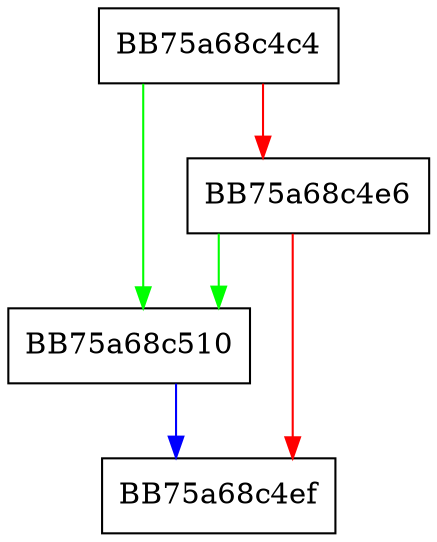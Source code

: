 digraph InUse {
  node [shape="box"];
  graph [splines=ortho];
  BB75a68c4c4 -> BB75a68c510 [color="green"];
  BB75a68c4c4 -> BB75a68c4e6 [color="red"];
  BB75a68c4e6 -> BB75a68c510 [color="green"];
  BB75a68c4e6 -> BB75a68c4ef [color="red"];
  BB75a68c510 -> BB75a68c4ef [color="blue"];
}